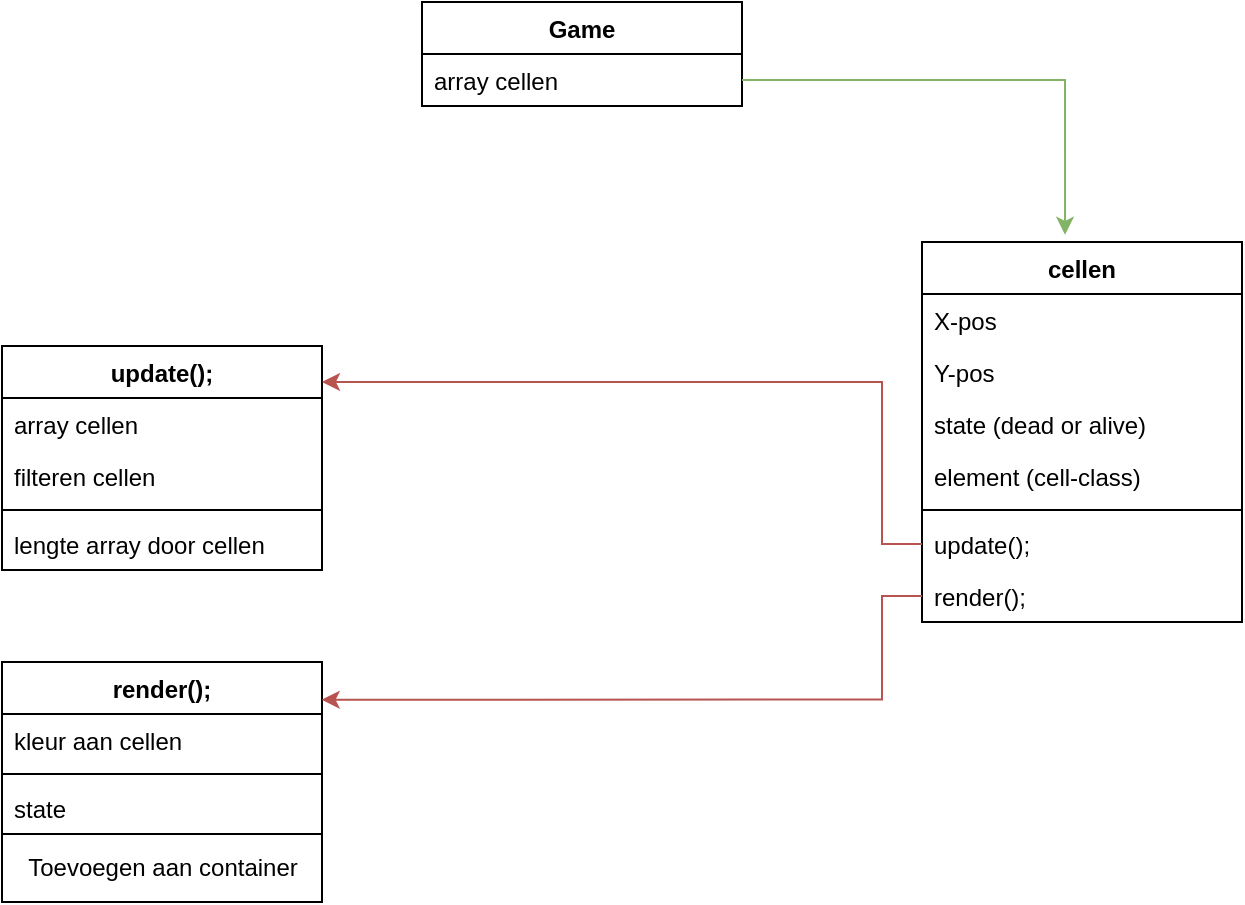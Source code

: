 <mxfile version="14.5.4" type="device"><diagram id="sL9BI9ZsMaG-AIYkqY8d" name="Page-1"><mxGraphModel dx="1221" dy="682" grid="1" gridSize="10" guides="1" tooltips="1" connect="1" arrows="1" fold="1" page="1" pageScale="1" pageWidth="827" pageHeight="1169" math="0" shadow="0"><root><mxCell id="0"/><mxCell id="1" parent="0"/><mxCell id="VQVRHuP-A3zgM7ANhIME-11" value="cellen" style="swimlane;fontStyle=1;align=center;verticalAlign=top;childLayout=stackLayout;horizontal=1;startSize=26;horizontalStack=0;resizeParent=1;resizeParentMax=0;resizeLast=0;collapsible=1;marginBottom=0;" parent="1" vertex="1"><mxGeometry x="490" y="190" width="160" height="190" as="geometry"/></mxCell><mxCell id="VQVRHuP-A3zgM7ANhIME-12" value="X-pos" style="text;strokeColor=none;fillColor=none;align=left;verticalAlign=top;spacingLeft=4;spacingRight=4;overflow=hidden;rotatable=0;points=[[0,0.5],[1,0.5]];portConstraint=eastwest;" parent="VQVRHuP-A3zgM7ANhIME-11" vertex="1"><mxGeometry y="26" width="160" height="26" as="geometry"/></mxCell><mxCell id="VQVRHuP-A3zgM7ANhIME-17" value="Y-pos" style="text;strokeColor=none;fillColor=none;align=left;verticalAlign=top;spacingLeft=4;spacingRight=4;overflow=hidden;rotatable=0;points=[[0,0.5],[1,0.5]];portConstraint=eastwest;" parent="VQVRHuP-A3zgM7ANhIME-11" vertex="1"><mxGeometry y="52" width="160" height="26" as="geometry"/></mxCell><mxCell id="VQVRHuP-A3zgM7ANhIME-25" value="state (dead or alive)" style="text;strokeColor=none;fillColor=none;align=left;verticalAlign=top;spacingLeft=4;spacingRight=4;overflow=hidden;rotatable=0;points=[[0,0.5],[1,0.5]];portConstraint=eastwest;" parent="VQVRHuP-A3zgM7ANhIME-11" vertex="1"><mxGeometry y="78" width="160" height="26" as="geometry"/></mxCell><mxCell id="VQVRHuP-A3zgM7ANhIME-26" value="element (cell-class)" style="text;strokeColor=none;fillColor=none;align=left;verticalAlign=top;spacingLeft=4;spacingRight=4;overflow=hidden;rotatable=0;points=[[0,0.5],[1,0.5]];portConstraint=eastwest;" parent="VQVRHuP-A3zgM7ANhIME-11" vertex="1"><mxGeometry y="104" width="160" height="26" as="geometry"/></mxCell><mxCell id="VQVRHuP-A3zgM7ANhIME-13" value="" style="line;strokeWidth=1;fillColor=none;align=left;verticalAlign=middle;spacingTop=-1;spacingLeft=3;spacingRight=3;rotatable=0;labelPosition=right;points=[];portConstraint=eastwest;" parent="VQVRHuP-A3zgM7ANhIME-11" vertex="1"><mxGeometry y="130" width="160" height="8" as="geometry"/></mxCell><mxCell id="VQVRHuP-A3zgM7ANhIME-14" value="update();" style="text;strokeColor=none;fillColor=none;align=left;verticalAlign=top;spacingLeft=4;spacingRight=4;overflow=hidden;rotatable=0;points=[[0,0.5],[1,0.5]];portConstraint=eastwest;" parent="VQVRHuP-A3zgM7ANhIME-11" vertex="1"><mxGeometry y="138" width="160" height="26" as="geometry"/></mxCell><mxCell id="VQVRHuP-A3zgM7ANhIME-27" value="render();" style="text;strokeColor=none;fillColor=none;align=left;verticalAlign=top;spacingLeft=4;spacingRight=4;overflow=hidden;rotatable=0;points=[[0,0.5],[1,0.5]];portConstraint=eastwest;" parent="VQVRHuP-A3zgM7ANhIME-11" vertex="1"><mxGeometry y="164" width="160" height="26" as="geometry"/></mxCell><mxCell id="VQVRHuP-A3zgM7ANhIME-19" value="update();" style="swimlane;fontStyle=1;align=center;verticalAlign=top;childLayout=stackLayout;horizontal=1;startSize=26;horizontalStack=0;resizeParent=1;resizeParentMax=0;resizeLast=0;collapsible=1;marginBottom=0;" parent="1" vertex="1"><mxGeometry x="30" y="242" width="160" height="112" as="geometry"/></mxCell><mxCell id="VQVRHuP-A3zgM7ANhIME-20" value="array cellen" style="text;strokeColor=none;fillColor=none;align=left;verticalAlign=top;spacingLeft=4;spacingRight=4;overflow=hidden;rotatable=0;points=[[0,0.5],[1,0.5]];portConstraint=eastwest;" parent="VQVRHuP-A3zgM7ANhIME-19" vertex="1"><mxGeometry y="26" width="160" height="26" as="geometry"/></mxCell><mxCell id="VQVRHuP-A3zgM7ANhIME-22" value="filteren cellen" style="text;strokeColor=none;fillColor=none;align=left;verticalAlign=top;spacingLeft=4;spacingRight=4;overflow=hidden;rotatable=0;points=[[0,0.5],[1,0.5]];portConstraint=eastwest;" parent="VQVRHuP-A3zgM7ANhIME-19" vertex="1"><mxGeometry y="52" width="160" height="26" as="geometry"/></mxCell><mxCell id="VQVRHuP-A3zgM7ANhIME-21" value="" style="line;strokeWidth=1;fillColor=none;align=left;verticalAlign=middle;spacingTop=-1;spacingLeft=3;spacingRight=3;rotatable=0;labelPosition=right;points=[];portConstraint=eastwest;" parent="VQVRHuP-A3zgM7ANhIME-19" vertex="1"><mxGeometry y="78" width="160" height="8" as="geometry"/></mxCell><mxCell id="x7szeSvzLCfkBkfymwaY-1" value="lengte array door cellen" style="text;strokeColor=none;fillColor=none;align=left;verticalAlign=top;spacingLeft=4;spacingRight=4;overflow=hidden;rotatable=0;points=[[0,0.5],[1,0.5]];portConstraint=eastwest;" vertex="1" parent="VQVRHuP-A3zgM7ANhIME-19"><mxGeometry y="86" width="160" height="26" as="geometry"/></mxCell><mxCell id="VQVRHuP-A3zgM7ANhIME-24" style="edgeStyle=orthogonalEdgeStyle;rounded=0;orthogonalLoop=1;jettySize=auto;html=1;exitX=0;exitY=0.5;exitDx=0;exitDy=0;fillColor=#f8cecc;strokeColor=#b85450;" parent="1" source="VQVRHuP-A3zgM7ANhIME-14" target="VQVRHuP-A3zgM7ANhIME-19" edge="1"><mxGeometry relative="1" as="geometry"><Array as="points"><mxPoint x="470" y="341"/><mxPoint x="470" y="260"/></Array></mxGeometry></mxCell><mxCell id="x7szeSvzLCfkBkfymwaY-2" value="render();" style="swimlane;fontStyle=1;align=center;verticalAlign=top;childLayout=stackLayout;horizontal=1;startSize=26;horizontalStack=0;resizeParent=1;resizeParentMax=0;resizeLast=0;collapsible=1;marginBottom=0;" vertex="1" parent="1"><mxGeometry x="30" y="400" width="160" height="120" as="geometry"/></mxCell><mxCell id="x7szeSvzLCfkBkfymwaY-3" value="kleur aan cellen" style="text;strokeColor=none;fillColor=none;align=left;verticalAlign=top;spacingLeft=4;spacingRight=4;overflow=hidden;rotatable=0;points=[[0,0.5],[1,0.5]];portConstraint=eastwest;" vertex="1" parent="x7szeSvzLCfkBkfymwaY-2"><mxGeometry y="26" width="160" height="26" as="geometry"/></mxCell><mxCell id="x7szeSvzLCfkBkfymwaY-4" value="" style="line;strokeWidth=1;fillColor=none;align=left;verticalAlign=middle;spacingTop=-1;spacingLeft=3;spacingRight=3;rotatable=0;labelPosition=right;points=[];portConstraint=eastwest;" vertex="1" parent="x7szeSvzLCfkBkfymwaY-2"><mxGeometry y="52" width="160" height="8" as="geometry"/></mxCell><mxCell id="x7szeSvzLCfkBkfymwaY-5" value="state" style="text;strokeColor=none;fillColor=none;align=left;verticalAlign=top;spacingLeft=4;spacingRight=4;overflow=hidden;rotatable=0;points=[[0,0.5],[1,0.5]];portConstraint=eastwest;" vertex="1" parent="x7szeSvzLCfkBkfymwaY-2"><mxGeometry y="60" width="160" height="26" as="geometry"/></mxCell><mxCell id="x7szeSvzLCfkBkfymwaY-8" value="Toevoegen aan container" style="html=1;" vertex="1" parent="x7szeSvzLCfkBkfymwaY-2"><mxGeometry y="86" width="160" height="34" as="geometry"/></mxCell><mxCell id="x7szeSvzLCfkBkfymwaY-9" style="edgeStyle=orthogonalEdgeStyle;rounded=0;orthogonalLoop=1;jettySize=auto;html=1;exitX=0;exitY=0.5;exitDx=0;exitDy=0;entryX=0.999;entryY=0.157;entryDx=0;entryDy=0;entryPerimeter=0;fillColor=#f8cecc;strokeColor=#b85450;" edge="1" parent="1" source="VQVRHuP-A3zgM7ANhIME-27" target="x7szeSvzLCfkBkfymwaY-2"><mxGeometry relative="1" as="geometry"><Array as="points"><mxPoint x="470" y="367"/><mxPoint x="470" y="419"/></Array></mxGeometry></mxCell><mxCell id="x7szeSvzLCfkBkfymwaY-10" value="Game" style="swimlane;fontStyle=1;align=center;verticalAlign=top;childLayout=stackLayout;horizontal=1;startSize=26;horizontalStack=0;resizeParent=1;resizeParentMax=0;resizeLast=0;collapsible=1;marginBottom=0;" vertex="1" parent="1"><mxGeometry x="240" y="70" width="160" height="52" as="geometry"/></mxCell><mxCell id="x7szeSvzLCfkBkfymwaY-11" value="array cellen" style="text;strokeColor=none;fillColor=none;align=left;verticalAlign=top;spacingLeft=4;spacingRight=4;overflow=hidden;rotatable=0;points=[[0,0.5],[1,0.5]];portConstraint=eastwest;" vertex="1" parent="x7szeSvzLCfkBkfymwaY-10"><mxGeometry y="26" width="160" height="26" as="geometry"/></mxCell><mxCell id="x7szeSvzLCfkBkfymwaY-16" style="edgeStyle=orthogonalEdgeStyle;rounded=0;orthogonalLoop=1;jettySize=auto;html=1;entryX=0.447;entryY=-0.019;entryDx=0;entryDy=0;entryPerimeter=0;fillColor=#d5e8d4;strokeColor=#82b366;" edge="1" parent="1" source="x7szeSvzLCfkBkfymwaY-11" target="VQVRHuP-A3zgM7ANhIME-11"><mxGeometry relative="1" as="geometry"/></mxCell></root></mxGraphModel></diagram></mxfile>